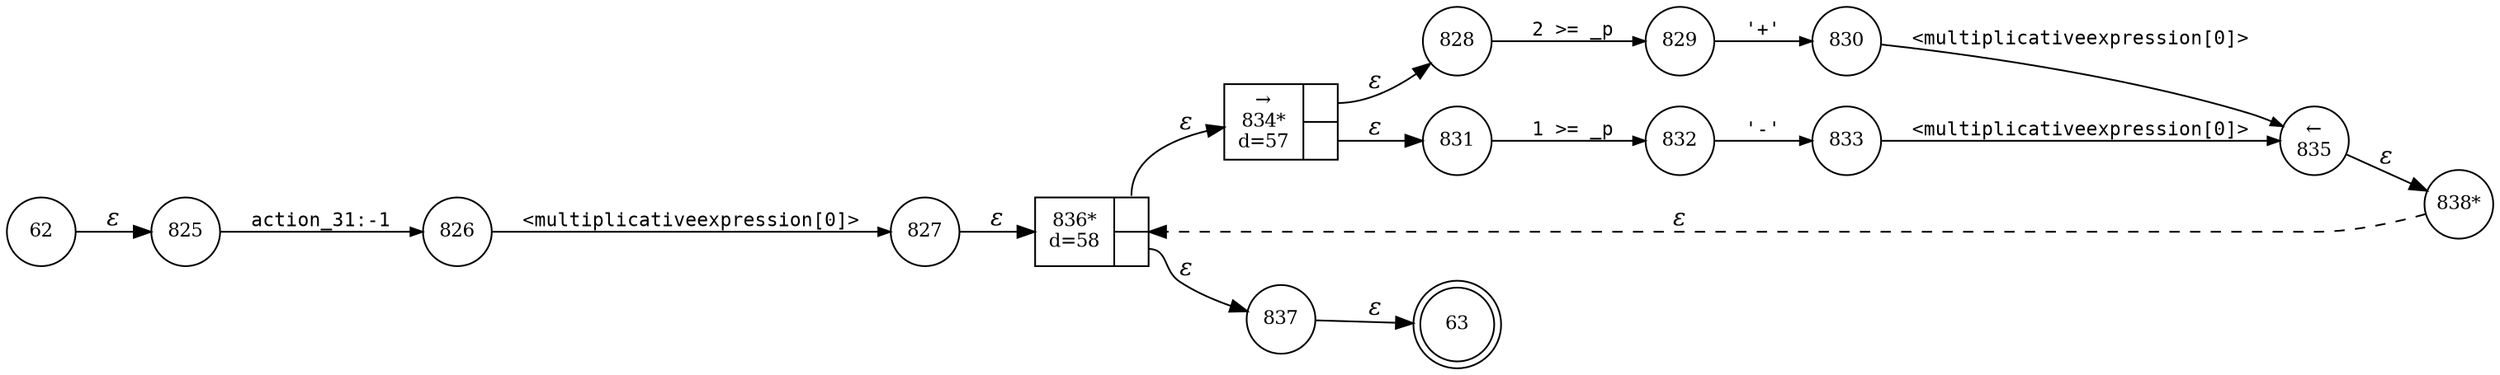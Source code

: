 digraph ATN {
rankdir=LR;
s63[fontsize=11, label="63", shape=doublecircle, fixedsize=true, width=.6];
s832[fontsize=11,label="832", shape=circle, fixedsize=true, width=.55, peripheries=1];
s833[fontsize=11,label="833", shape=circle, fixedsize=true, width=.55, peripheries=1];
s834[fontsize=11,label="{&rarr;\n834*\nd=57|{<p0>|<p1>}}", shape=record, fixedsize=false, peripheries=1];
s835[fontsize=11,label="&larr;\n835", shape=circle, fixedsize=true, width=.55, peripheries=1];
s836[fontsize=11,label="{836*\nd=58|{<p0>|<p1>}}", shape=record, fixedsize=false, peripheries=1];
s837[fontsize=11,label="837", shape=circle, fixedsize=true, width=.55, peripheries=1];
s838[fontsize=11,label="838*", shape=circle, fixedsize=true, width=.55, peripheries=1];
s825[fontsize=11,label="825", shape=circle, fixedsize=true, width=.55, peripheries=1];
s826[fontsize=11,label="826", shape=circle, fixedsize=true, width=.55, peripheries=1];
s827[fontsize=11,label="827", shape=circle, fixedsize=true, width=.55, peripheries=1];
s828[fontsize=11,label="828", shape=circle, fixedsize=true, width=.55, peripheries=1];
s829[fontsize=11,label="829", shape=circle, fixedsize=true, width=.55, peripheries=1];
s62[fontsize=11,label="62", shape=circle, fixedsize=true, width=.55, peripheries=1];
s830[fontsize=11,label="830", shape=circle, fixedsize=true, width=.55, peripheries=1];
s831[fontsize=11,label="831", shape=circle, fixedsize=true, width=.55, peripheries=1];
s62 -> s825 [fontname="Times-Italic", label="&epsilon;"];
s825 -> s826 [fontsize=11, fontname="Courier", arrowsize=.7, label = "action_31:-1", arrowhead = normal];
s826 -> s827 [fontsize=11, fontname="Courier", arrowsize=.7, label = "<multiplicativeexpression[0]>", arrowhead = normal];
s827 -> s836 [fontname="Times-Italic", label="&epsilon;"];
s836:p0 -> s834 [fontname="Times-Italic", label="&epsilon;"];
s836:p1 -> s837 [fontname="Times-Italic", label="&epsilon;"];
s834:p0 -> s828 [fontname="Times-Italic", label="&epsilon;"];
s834:p1 -> s831 [fontname="Times-Italic", label="&epsilon;"];
s837 -> s63 [fontname="Times-Italic", label="&epsilon;"];
s828 -> s829 [fontsize=11, fontname="Courier", arrowsize=.7, label = "2 >= _p", arrowhead = normal];
s831 -> s832 [fontsize=11, fontname="Courier", arrowsize=.7, label = "1 >= _p", arrowhead = normal];
s829 -> s830 [fontsize=11, fontname="Courier", arrowsize=.7, label = "'+'", arrowhead = normal];
s832 -> s833 [fontsize=11, fontname="Courier", arrowsize=.7, label = "'-'", arrowhead = normal];
s830 -> s835 [fontsize=11, fontname="Courier", arrowsize=.7, label = "<multiplicativeexpression[0]>", arrowhead = normal];
s833 -> s835 [fontsize=11, fontname="Courier", arrowsize=.7, label = "<multiplicativeexpression[0]>", arrowhead = normal];
s835 -> s838 [fontname="Times-Italic", label="&epsilon;"];
s838 -> s836 [fontname="Times-Italic", label="&epsilon;", style="dashed"];
}